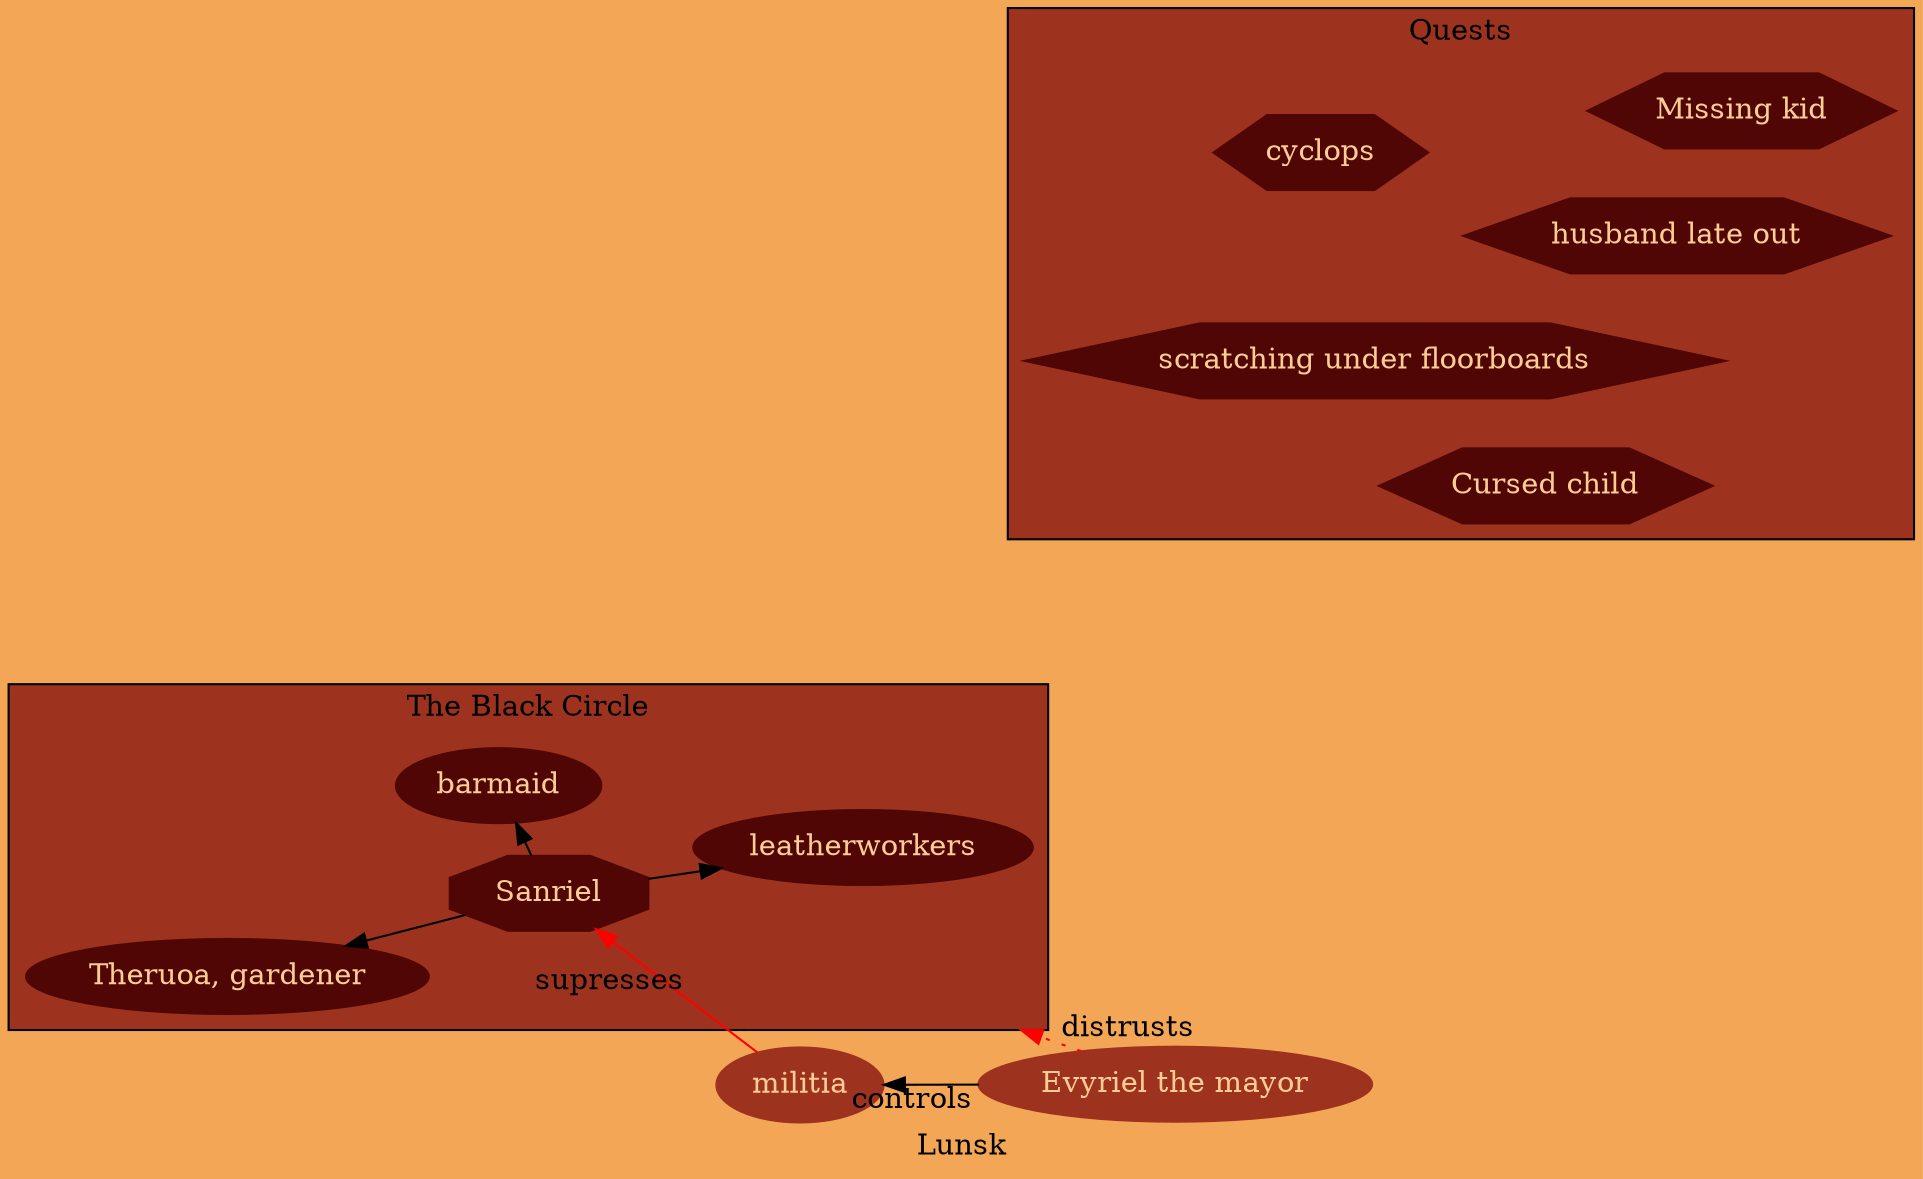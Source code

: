 digraph Lansk {
layout=fdp
label = "Lunsk"
bgcolor="#f4a657"
node [style = filled, color="#9d331f", fontcolor="#ffcd94"];


mayor [label = "Evyriel the mayor"]

	subgraph cluster0 {
	node [style = filled, color="#500605", fontcolor="#ffcd94"];
	bgcolor="#9d331f"
	label = "The Black Circle";
	
	barmaid
	gardener [label="Theruoa, gardener"];	
	sanriel [shape="polygon",sides=8; label = "Sanriel"] 
	leatherworkers 

	{rank="same" leatherworkers gardener barmaid}
	sanriel ->  {leatherworkers, gardener, barmaid}
	}

	subgraph cluster1 { 
	node [shape="polygon", sides=6,style = filled, color="#500605", fontcolor="#ffcd94"];
	bgcolor="#9d331f"
	label="Quests"

	"Missing kid"
	hubby [label="husband late out"]
	scratch [label="scratching under floorboards"]
	cyclops
	"Cursed child"
	}


mayor -> militia [label="controls"];
militia -> {sanriel} [label="supresses", color="red"];
mayor -> cluster0 [color="red", label="distrusts", style="dotted"];
}

